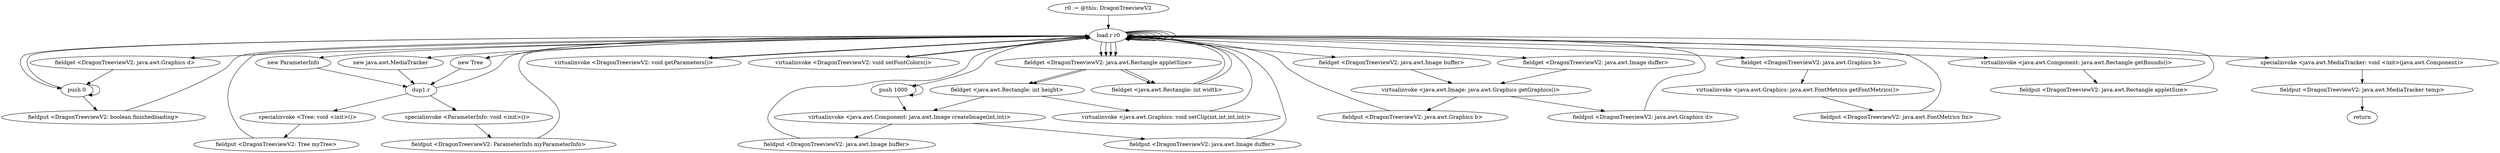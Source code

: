 digraph "" {
    "r0 := @this: DragonTreeviewV2"
    "load.r r0"
    "r0 := @this: DragonTreeviewV2"->"load.r r0";
    "push 0"
    "load.r r0"->"push 0";
    "fieldput <DragonTreeviewV2: boolean finishedloading>"
    "push 0"->"fieldput <DragonTreeviewV2: boolean finishedloading>";
    "fieldput <DragonTreeviewV2: boolean finishedloading>"->"load.r r0";
    "new Tree"
    "load.r r0"->"new Tree";
    "dup1.r"
    "new Tree"->"dup1.r";
    "specialinvoke <Tree: void <init>()>"
    "dup1.r"->"specialinvoke <Tree: void <init>()>";
    "fieldput <DragonTreeviewV2: Tree myTree>"
    "specialinvoke <Tree: void <init>()>"->"fieldput <DragonTreeviewV2: Tree myTree>";
    "fieldput <DragonTreeviewV2: Tree myTree>"->"load.r r0";
    "new ParameterInfo"
    "load.r r0"->"new ParameterInfo";
    "new ParameterInfo"->"dup1.r";
    "specialinvoke <ParameterInfo: void <init>()>"
    "dup1.r"->"specialinvoke <ParameterInfo: void <init>()>";
    "fieldput <DragonTreeviewV2: ParameterInfo myParameterInfo>"
    "specialinvoke <ParameterInfo: void <init>()>"->"fieldput <DragonTreeviewV2: ParameterInfo myParameterInfo>";
    "fieldput <DragonTreeviewV2: ParameterInfo myParameterInfo>"->"load.r r0";
    "virtualinvoke <DragonTreeviewV2: void getParameters()>"
    "load.r r0"->"virtualinvoke <DragonTreeviewV2: void getParameters()>";
    "virtualinvoke <DragonTreeviewV2: void getParameters()>"->"load.r r0";
    "virtualinvoke <DragonTreeviewV2: void setFontColors()>"
    "load.r r0"->"virtualinvoke <DragonTreeviewV2: void setFontColors()>";
    "virtualinvoke <DragonTreeviewV2: void setFontColors()>"->"load.r r0";
    "load.r r0"->"load.r r0";
    "push 1000"
    "load.r r0"->"push 1000";
    "push 1000"->"push 1000";
    "virtualinvoke <java.awt.Component: java.awt.Image createImage(int,int)>"
    "push 1000"->"virtualinvoke <java.awt.Component: java.awt.Image createImage(int,int)>";
    "fieldput <DragonTreeviewV2: java.awt.Image buffer>"
    "virtualinvoke <java.awt.Component: java.awt.Image createImage(int,int)>"->"fieldput <DragonTreeviewV2: java.awt.Image buffer>";
    "fieldput <DragonTreeviewV2: java.awt.Image buffer>"->"load.r r0";
    "load.r r0"->"load.r r0";
    "fieldget <DragonTreeviewV2: java.awt.Image buffer>"
    "load.r r0"->"fieldget <DragonTreeviewV2: java.awt.Image buffer>";
    "virtualinvoke <java.awt.Image: java.awt.Graphics getGraphics()>"
    "fieldget <DragonTreeviewV2: java.awt.Image buffer>"->"virtualinvoke <java.awt.Image: java.awt.Graphics getGraphics()>";
    "fieldput <DragonTreeviewV2: java.awt.Graphics b>"
    "virtualinvoke <java.awt.Image: java.awt.Graphics getGraphics()>"->"fieldput <DragonTreeviewV2: java.awt.Graphics b>";
    "fieldput <DragonTreeviewV2: java.awt.Graphics b>"->"load.r r0";
    "load.r r0"->"load.r r0";
    "fieldget <DragonTreeviewV2: java.awt.Graphics b>"
    "load.r r0"->"fieldget <DragonTreeviewV2: java.awt.Graphics b>";
    "virtualinvoke <java.awt.Graphics: java.awt.FontMetrics getFontMetrics()>"
    "fieldget <DragonTreeviewV2: java.awt.Graphics b>"->"virtualinvoke <java.awt.Graphics: java.awt.FontMetrics getFontMetrics()>";
    "fieldput <DragonTreeviewV2: java.awt.FontMetrics fm>"
    "virtualinvoke <java.awt.Graphics: java.awt.FontMetrics getFontMetrics()>"->"fieldput <DragonTreeviewV2: java.awt.FontMetrics fm>";
    "fieldput <DragonTreeviewV2: java.awt.FontMetrics fm>"->"load.r r0";
    "load.r r0"->"load.r r0";
    "virtualinvoke <java.awt.Component: java.awt.Rectangle getBounds()>"
    "load.r r0"->"virtualinvoke <java.awt.Component: java.awt.Rectangle getBounds()>";
    "fieldput <DragonTreeviewV2: java.awt.Rectangle appletSize>"
    "virtualinvoke <java.awt.Component: java.awt.Rectangle getBounds()>"->"fieldput <DragonTreeviewV2: java.awt.Rectangle appletSize>";
    "fieldput <DragonTreeviewV2: java.awt.Rectangle appletSize>"->"load.r r0";
    "load.r r0"->"load.r r0";
    "load.r r0"->"load.r r0";
    "fieldget <DragonTreeviewV2: java.awt.Rectangle appletSize>"
    "load.r r0"->"fieldget <DragonTreeviewV2: java.awt.Rectangle appletSize>";
    "fieldget <java.awt.Rectangle: int width>"
    "fieldget <DragonTreeviewV2: java.awt.Rectangle appletSize>"->"fieldget <java.awt.Rectangle: int width>";
    "fieldget <java.awt.Rectangle: int width>"->"load.r r0";
    "load.r r0"->"fieldget <DragonTreeviewV2: java.awt.Rectangle appletSize>";
    "fieldget <java.awt.Rectangle: int height>"
    "fieldget <DragonTreeviewV2: java.awt.Rectangle appletSize>"->"fieldget <java.awt.Rectangle: int height>";
    "fieldget <java.awt.Rectangle: int height>"->"virtualinvoke <java.awt.Component: java.awt.Image createImage(int,int)>";
    "fieldput <DragonTreeviewV2: java.awt.Image duffer>"
    "virtualinvoke <java.awt.Component: java.awt.Image createImage(int,int)>"->"fieldput <DragonTreeviewV2: java.awt.Image duffer>";
    "fieldput <DragonTreeviewV2: java.awt.Image duffer>"->"load.r r0";
    "load.r r0"->"load.r r0";
    "fieldget <DragonTreeviewV2: java.awt.Image duffer>"
    "load.r r0"->"fieldget <DragonTreeviewV2: java.awt.Image duffer>";
    "fieldget <DragonTreeviewV2: java.awt.Image duffer>"->"virtualinvoke <java.awt.Image: java.awt.Graphics getGraphics()>";
    "fieldput <DragonTreeviewV2: java.awt.Graphics d>"
    "virtualinvoke <java.awt.Image: java.awt.Graphics getGraphics()>"->"fieldput <DragonTreeviewV2: java.awt.Graphics d>";
    "fieldput <DragonTreeviewV2: java.awt.Graphics d>"->"load.r r0";
    "fieldget <DragonTreeviewV2: java.awt.Graphics d>"
    "load.r r0"->"fieldget <DragonTreeviewV2: java.awt.Graphics d>";
    "fieldget <DragonTreeviewV2: java.awt.Graphics d>"->"push 0";
    "push 0"->"push 0";
    "push 0"->"load.r r0";
    "load.r r0"->"fieldget <DragonTreeviewV2: java.awt.Rectangle appletSize>";
    "fieldget <DragonTreeviewV2: java.awt.Rectangle appletSize>"->"fieldget <java.awt.Rectangle: int width>";
    "fieldget <java.awt.Rectangle: int width>"->"load.r r0";
    "load.r r0"->"fieldget <DragonTreeviewV2: java.awt.Rectangle appletSize>";
    "fieldget <DragonTreeviewV2: java.awt.Rectangle appletSize>"->"fieldget <java.awt.Rectangle: int height>";
    "virtualinvoke <java.awt.Graphics: void setClip(int,int,int,int)>"
    "fieldget <java.awt.Rectangle: int height>"->"virtualinvoke <java.awt.Graphics: void setClip(int,int,int,int)>";
    "virtualinvoke <java.awt.Graphics: void setClip(int,int,int,int)>"->"load.r r0";
    "new java.awt.MediaTracker"
    "load.r r0"->"new java.awt.MediaTracker";
    "new java.awt.MediaTracker"->"dup1.r";
    "dup1.r"->"load.r r0";
    "specialinvoke <java.awt.MediaTracker: void <init>(java.awt.Component)>"
    "load.r r0"->"specialinvoke <java.awt.MediaTracker: void <init>(java.awt.Component)>";
    "fieldput <DragonTreeviewV2: java.awt.MediaTracker temp>"
    "specialinvoke <java.awt.MediaTracker: void <init>(java.awt.Component)>"->"fieldput <DragonTreeviewV2: java.awt.MediaTracker temp>";
    "return"
    "fieldput <DragonTreeviewV2: java.awt.MediaTracker temp>"->"return";
}
